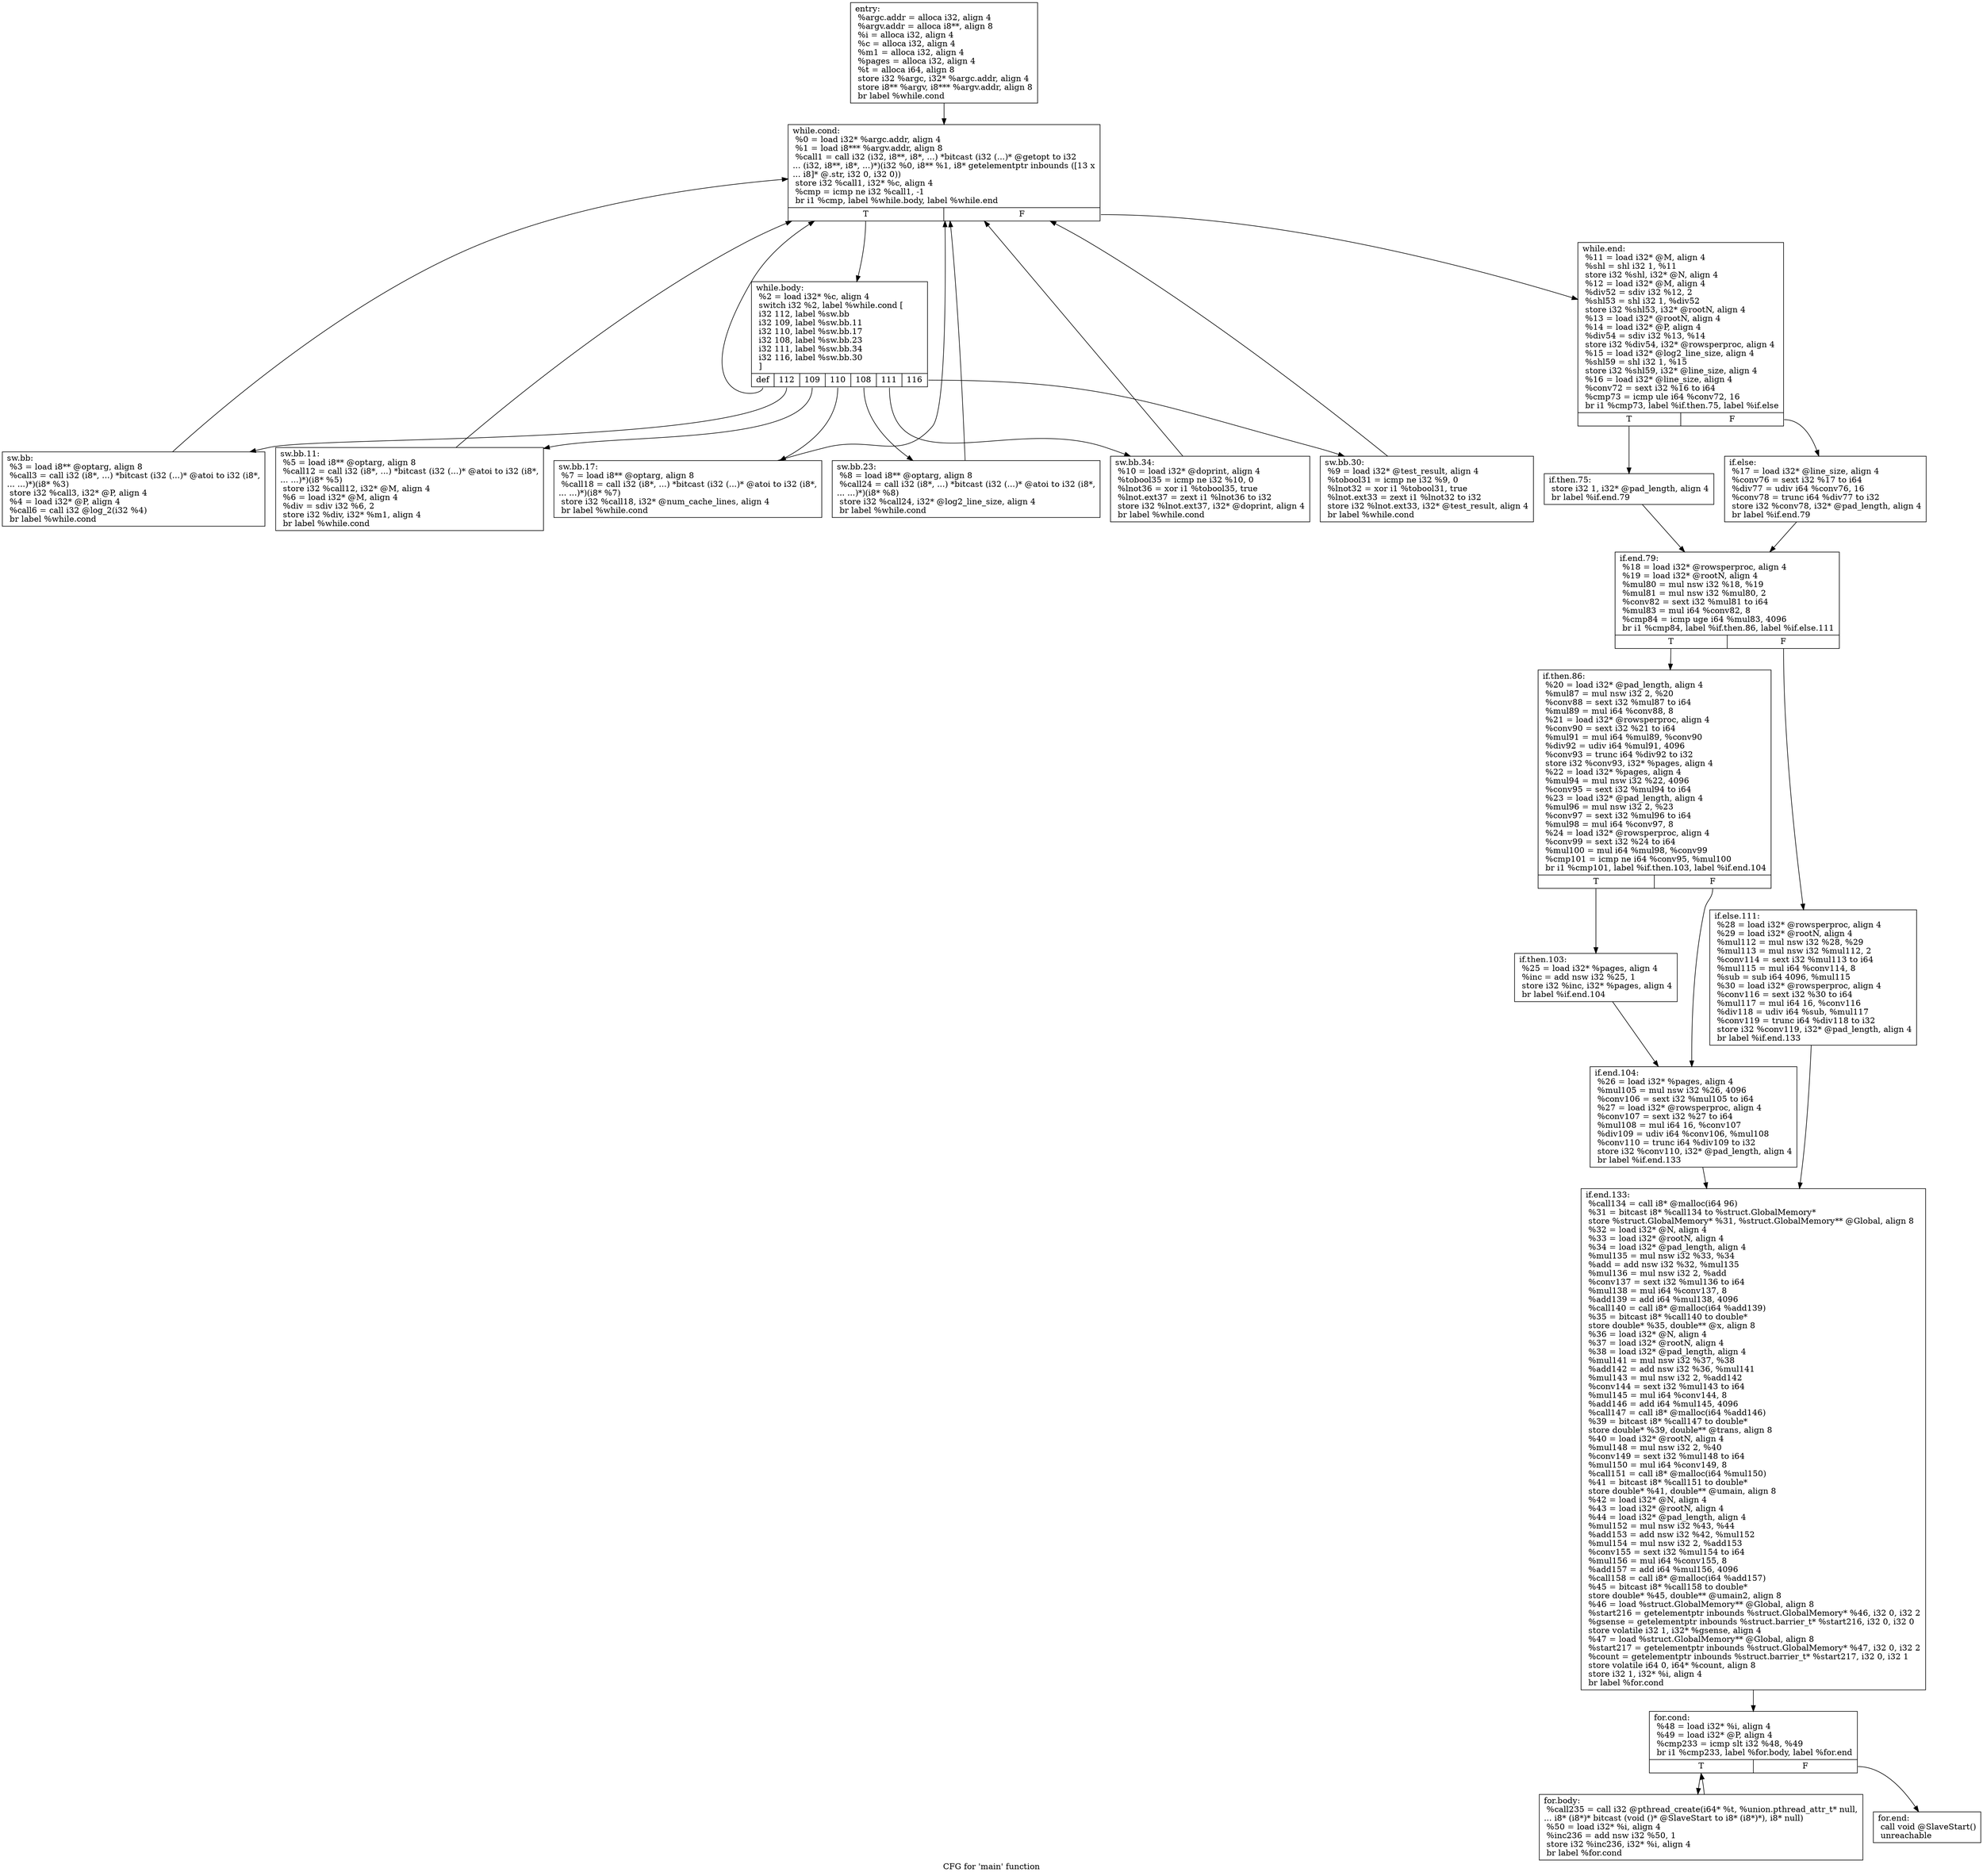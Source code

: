 digraph "CFG for 'main' function" {
	label="CFG for 'main' function";

	Node0x4a3bc80 [shape=record,label="{entry:\l  %argc.addr = alloca i32, align 4\l  %argv.addr = alloca i8**, align 8\l  %i = alloca i32, align 4\l  %c = alloca i32, align 4\l  %m1 = alloca i32, align 4\l  %pages = alloca i32, align 4\l  %t = alloca i64, align 8\l  store i32 %argc, i32* %argc.addr, align 4\l  store i8** %argv, i8*** %argv.addr, align 8\l  br label %while.cond\l}"];
	Node0x4a3bc80 -> Node0x4a3bcd0;
	Node0x4a3bcd0 [shape=record,label="{while.cond:                                       \l  %0 = load i32* %argc.addr, align 4\l  %1 = load i8*** %argv.addr, align 8\l  %call1 = call i32 (i32, i8**, i8*, ...) *bitcast (i32 (...)* @getopt to i32\l... (i32, i8**, i8*, ...)*)(i32 %0, i8** %1, i8* getelementptr inbounds ([13 x\l... i8]* @.str, i32 0, i32 0))\l  store i32 %call1, i32* %c, align 4\l  %cmp = icmp ne i32 %call1, -1\l  br i1 %cmp, label %while.body, label %while.end\l|{<s0>T|<s1>F}}"];
	Node0x4a3bcd0:s0 -> Node0x4a3bd20;
	Node0x4a3bcd0:s1 -> Node0x4a3bf50;
	Node0x4a3bd20 [shape=record,label="{while.body:                                       \l  %2 = load i32* %c, align 4\l  switch i32 %2, label %while.cond [\l    i32 112, label %sw.bb\l    i32 109, label %sw.bb.11\l    i32 110, label %sw.bb.17\l    i32 108, label %sw.bb.23\l    i32 111, label %sw.bb.34\l    i32 116, label %sw.bb.30\l  ]\l|{<s0>def|<s1>112|<s2>109|<s3>110|<s4>108|<s5>111|<s6>116}}"];
	Node0x4a3bd20:s0 -> Node0x4a3bcd0;
	Node0x4a3bd20:s1 -> Node0x4a3bd70;
	Node0x4a3bd20:s2 -> Node0x4a3bdc0;
	Node0x4a3bd20:s3 -> Node0x4a3be10;
	Node0x4a3bd20:s4 -> Node0x4a3be60;
	Node0x4a3bd20:s5 -> Node0x4a3bf00;
	Node0x4a3bd20:s6 -> Node0x4a3beb0;
	Node0x4a3bd70 [shape=record,label="{sw.bb:                                            \l  %3 = load i8** @optarg, align 8\l  %call3 = call i32 (i8*, ...) *bitcast (i32 (...)* @atoi to i32 (i8*,\l... ...)*)(i8* %3)\l  store i32 %call3, i32* @P, align 4\l  %4 = load i32* @P, align 4\l  %call6 = call i32 @log_2(i32 %4)\l  br label %while.cond\l}"];
	Node0x4a3bd70 -> Node0x4a3bcd0;
	Node0x4a3bdc0 [shape=record,label="{sw.bb.11:                                         \l  %5 = load i8** @optarg, align 8\l  %call12 = call i32 (i8*, ...) *bitcast (i32 (...)* @atoi to i32 (i8*,\l... ...)*)(i8* %5)\l  store i32 %call12, i32* @M, align 4\l  %6 = load i32* @M, align 4\l  %div = sdiv i32 %6, 2\l  store i32 %div, i32* %m1, align 4\l  br label %while.cond\l}"];
	Node0x4a3bdc0 -> Node0x4a3bcd0;
	Node0x4a3be10 [shape=record,label="{sw.bb.17:                                         \l  %7 = load i8** @optarg, align 8\l  %call18 = call i32 (i8*, ...) *bitcast (i32 (...)* @atoi to i32 (i8*,\l... ...)*)(i8* %7)\l  store i32 %call18, i32* @num_cache_lines, align 4\l  br label %while.cond\l}"];
	Node0x4a3be10 -> Node0x4a3bcd0;
	Node0x4a3be60 [shape=record,label="{sw.bb.23:                                         \l  %8 = load i8** @optarg, align 8\l  %call24 = call i32 (i8*, ...) *bitcast (i32 (...)* @atoi to i32 (i8*,\l... ...)*)(i8* %8)\l  store i32 %call24, i32* @log2_line_size, align 4\l  br label %while.cond\l}"];
	Node0x4a3be60 -> Node0x4a3bcd0;
	Node0x4a3beb0 [shape=record,label="{sw.bb.30:                                         \l  %9 = load i32* @test_result, align 4\l  %tobool31 = icmp ne i32 %9, 0\l  %lnot32 = xor i1 %tobool31, true\l  %lnot.ext33 = zext i1 %lnot32 to i32\l  store i32 %lnot.ext33, i32* @test_result, align 4\l  br label %while.cond\l}"];
	Node0x4a3beb0 -> Node0x4a3bcd0;
	Node0x4a3bf00 [shape=record,label="{sw.bb.34:                                         \l  %10 = load i32* @doprint, align 4\l  %tobool35 = icmp ne i32 %10, 0\l  %lnot36 = xor i1 %tobool35, true\l  %lnot.ext37 = zext i1 %lnot36 to i32\l  store i32 %lnot.ext37, i32* @doprint, align 4\l  br label %while.cond\l}"];
	Node0x4a3bf00 -> Node0x4a3bcd0;
	Node0x4a3bf50 [shape=record,label="{while.end:                                        \l  %11 = load i32* @M, align 4\l  %shl = shl i32 1, %11\l  store i32 %shl, i32* @N, align 4\l  %12 = load i32* @M, align 4\l  %div52 = sdiv i32 %12, 2\l  %shl53 = shl i32 1, %div52\l  store i32 %shl53, i32* @rootN, align 4\l  %13 = load i32* @rootN, align 4\l  %14 = load i32* @P, align 4\l  %div54 = sdiv i32 %13, %14\l  store i32 %div54, i32* @rowsperproc, align 4\l  %15 = load i32* @log2_line_size, align 4\l  %shl59 = shl i32 1, %15\l  store i32 %shl59, i32* @line_size, align 4\l  %16 = load i32* @line_size, align 4\l  %conv72 = sext i32 %16 to i64\l  %cmp73 = icmp ule i64 %conv72, 16\l  br i1 %cmp73, label %if.then.75, label %if.else\l|{<s0>T|<s1>F}}"];
	Node0x4a3bf50:s0 -> Node0x4a3bfa0;
	Node0x4a3bf50:s1 -> Node0x4a3dc20;
	Node0x4a3bfa0 [shape=record,label="{if.then.75:                                       \l  store i32 1, i32* @pad_length, align 4\l  br label %if.end.79\l}"];
	Node0x4a3bfa0 -> Node0x4a3dc70;
	Node0x4a3dc20 [shape=record,label="{if.else:                                          \l  %17 = load i32* @line_size, align 4\l  %conv76 = sext i32 %17 to i64\l  %div77 = udiv i64 %conv76, 16\l  %conv78 = trunc i64 %div77 to i32\l  store i32 %conv78, i32* @pad_length, align 4\l  br label %if.end.79\l}"];
	Node0x4a3dc20 -> Node0x4a3dc70;
	Node0x4a3dc70 [shape=record,label="{if.end.79:                                        \l  %18 = load i32* @rowsperproc, align 4\l  %19 = load i32* @rootN, align 4\l  %mul80 = mul nsw i32 %18, %19\l  %mul81 = mul nsw i32 %mul80, 2\l  %conv82 = sext i32 %mul81 to i64\l  %mul83 = mul i64 %conv82, 8\l  %cmp84 = icmp uge i64 %mul83, 4096\l  br i1 %cmp84, label %if.then.86, label %if.else.111\l|{<s0>T|<s1>F}}"];
	Node0x4a3dc70:s0 -> Node0x4a3dcc0;
	Node0x4a3dc70:s1 -> Node0x4a3ddb0;
	Node0x4a3dcc0 [shape=record,label="{if.then.86:                                       \l  %20 = load i32* @pad_length, align 4\l  %mul87 = mul nsw i32 2, %20\l  %conv88 = sext i32 %mul87 to i64\l  %mul89 = mul i64 %conv88, 8\l  %21 = load i32* @rowsperproc, align 4\l  %conv90 = sext i32 %21 to i64\l  %mul91 = mul i64 %mul89, %conv90\l  %div92 = udiv i64 %mul91, 4096\l  %conv93 = trunc i64 %div92 to i32\l  store i32 %conv93, i32* %pages, align 4\l  %22 = load i32* %pages, align 4\l  %mul94 = mul nsw i32 %22, 4096\l  %conv95 = sext i32 %mul94 to i64\l  %23 = load i32* @pad_length, align 4\l  %mul96 = mul nsw i32 2, %23\l  %conv97 = sext i32 %mul96 to i64\l  %mul98 = mul i64 %conv97, 8\l  %24 = load i32* @rowsperproc, align 4\l  %conv99 = sext i32 %24 to i64\l  %mul100 = mul i64 %mul98, %conv99\l  %cmp101 = icmp ne i64 %conv95, %mul100\l  br i1 %cmp101, label %if.then.103, label %if.end.104\l|{<s0>T|<s1>F}}"];
	Node0x4a3dcc0:s0 -> Node0x4a3dd10;
	Node0x4a3dcc0:s1 -> Node0x4a3dd60;
	Node0x4a3dd10 [shape=record,label="{if.then.103:                                      \l  %25 = load i32* %pages, align 4\l  %inc = add nsw i32 %25, 1\l  store i32 %inc, i32* %pages, align 4\l  br label %if.end.104\l}"];
	Node0x4a3dd10 -> Node0x4a3dd60;
	Node0x4a3dd60 [shape=record,label="{if.end.104:                                       \l  %26 = load i32* %pages, align 4\l  %mul105 = mul nsw i32 %26, 4096\l  %conv106 = sext i32 %mul105 to i64\l  %27 = load i32* @rowsperproc, align 4\l  %conv107 = sext i32 %27 to i64\l  %mul108 = mul i64 16, %conv107\l  %div109 = udiv i64 %conv106, %mul108\l  %conv110 = trunc i64 %div109 to i32\l  store i32 %conv110, i32* @pad_length, align 4\l  br label %if.end.133\l}"];
	Node0x4a3dd60 -> Node0x4a3de00;
	Node0x4a3ddb0 [shape=record,label="{if.else.111:                                      \l  %28 = load i32* @rowsperproc, align 4\l  %29 = load i32* @rootN, align 4\l  %mul112 = mul nsw i32 %28, %29\l  %mul113 = mul nsw i32 %mul112, 2\l  %conv114 = sext i32 %mul113 to i64\l  %mul115 = mul i64 %conv114, 8\l  %sub = sub i64 4096, %mul115\l  %30 = load i32* @rowsperproc, align 4\l  %conv116 = sext i32 %30 to i64\l  %mul117 = mul i64 16, %conv116\l  %div118 = udiv i64 %sub, %mul117\l  %conv119 = trunc i64 %div118 to i32\l  store i32 %conv119, i32* @pad_length, align 4\l  br label %if.end.133\l}"];
	Node0x4a3ddb0 -> Node0x4a3de00;
	Node0x4a3de00 [shape=record,label="{if.end.133:                                       \l  %call134 = call i8* @malloc(i64 96)\l  %31 = bitcast i8* %call134 to %struct.GlobalMemory*\l  store %struct.GlobalMemory* %31, %struct.GlobalMemory** @Global, align 8\l  %32 = load i32* @N, align 4\l  %33 = load i32* @rootN, align 4\l  %34 = load i32* @pad_length, align 4\l  %mul135 = mul nsw i32 %33, %34\l  %add = add nsw i32 %32, %mul135\l  %mul136 = mul nsw i32 2, %add\l  %conv137 = sext i32 %mul136 to i64\l  %mul138 = mul i64 %conv137, 8\l  %add139 = add i64 %mul138, 4096\l  %call140 = call i8* @malloc(i64 %add139)\l  %35 = bitcast i8* %call140 to double*\l  store double* %35, double** @x, align 8\l  %36 = load i32* @N, align 4\l  %37 = load i32* @rootN, align 4\l  %38 = load i32* @pad_length, align 4\l  %mul141 = mul nsw i32 %37, %38\l  %add142 = add nsw i32 %36, %mul141\l  %mul143 = mul nsw i32 2, %add142\l  %conv144 = sext i32 %mul143 to i64\l  %mul145 = mul i64 %conv144, 8\l  %add146 = add i64 %mul145, 4096\l  %call147 = call i8* @malloc(i64 %add146)\l  %39 = bitcast i8* %call147 to double*\l  store double* %39, double** @trans, align 8\l  %40 = load i32* @rootN, align 4\l  %mul148 = mul nsw i32 2, %40\l  %conv149 = sext i32 %mul148 to i64\l  %mul150 = mul i64 %conv149, 8\l  %call151 = call i8* @malloc(i64 %mul150)\l  %41 = bitcast i8* %call151 to double*\l  store double* %41, double** @umain, align 8\l  %42 = load i32* @N, align 4\l  %43 = load i32* @rootN, align 4\l  %44 = load i32* @pad_length, align 4\l  %mul152 = mul nsw i32 %43, %44\l  %add153 = add nsw i32 %42, %mul152\l  %mul154 = mul nsw i32 2, %add153\l  %conv155 = sext i32 %mul154 to i64\l  %mul156 = mul i64 %conv155, 8\l  %add157 = add i64 %mul156, 4096\l  %call158 = call i8* @malloc(i64 %add157)\l  %45 = bitcast i8* %call158 to double*\l  store double* %45, double** @umain2, align 8\l  %46 = load %struct.GlobalMemory** @Global, align 8\l  %start216 = getelementptr inbounds %struct.GlobalMemory* %46, i32 0, i32 2\l  %gsense = getelementptr inbounds %struct.barrier_t* %start216, i32 0, i32 0\l  store volatile i32 1, i32* %gsense, align 4\l  %47 = load %struct.GlobalMemory** @Global, align 8\l  %start217 = getelementptr inbounds %struct.GlobalMemory* %47, i32 0, i32 2\l  %count = getelementptr inbounds %struct.barrier_t* %start217, i32 0, i32 1\l  store volatile i64 0, i64* %count, align 8\l  store i32 1, i32* %i, align 4\l  br label %for.cond\l}"];
	Node0x4a3de00 -> Node0x4a3de50;
	Node0x4a3de50 [shape=record,label="{for.cond:                                         \l  %48 = load i32* %i, align 4\l  %49 = load i32* @P, align 4\l  %cmp233 = icmp slt i32 %48, %49\l  br i1 %cmp233, label %for.body, label %for.end\l|{<s0>T|<s1>F}}"];
	Node0x4a3de50:s0 -> Node0x4a3dea0;
	Node0x4a3de50:s1 -> Node0x4a3def0;
	Node0x4a3dea0 [shape=record,label="{for.body:                                         \l  %call235 = call i32 @pthread_create(i64* %t, %union.pthread_attr_t* null,\l... i8* (i8*)* bitcast (void ()* @SlaveStart to i8* (i8*)*), i8* null)\l  %50 = load i32* %i, align 4\l  %inc236 = add nsw i32 %50, 1\l  store i32 %inc236, i32* %i, align 4\l  br label %for.cond\l}"];
	Node0x4a3dea0 -> Node0x4a3de50;
	Node0x4a3def0 [shape=record,label="{for.end:                                          \l  call void @SlaveStart()\l  unreachable\l}"];
}
